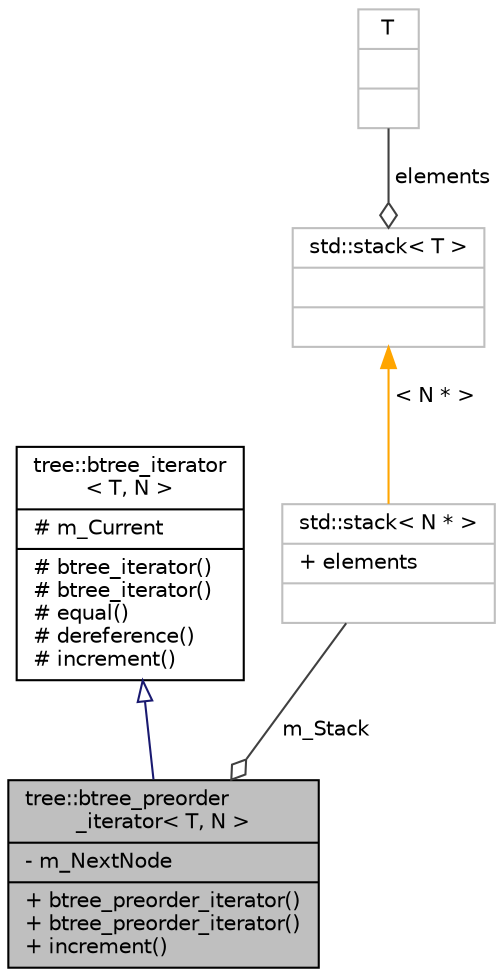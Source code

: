 digraph G
{
  edge [fontname="Helvetica",fontsize="10",labelfontname="Helvetica",labelfontsize="10"];
  node [fontname="Helvetica",fontsize="10",shape=record];
  Node1 [label="{tree::btree_preorder\l_iterator\< T, N \>\n|- m_NextNode\l|+ btree_preorder_iterator()\l+ btree_preorder_iterator()\l+ increment()\l}",height=0.2,width=0.4,color="black", fillcolor="grey75", style="filled" fontcolor="black"];
  Node2 -> Node1 [dir="back",color="midnightblue",fontsize="10",style="solid",arrowtail="onormal"];
  Node2 [label="{tree::btree_iterator\l\< T, N \>\n|# m_Current\l|# btree_iterator()\l# btree_iterator()\l# equal()\l# dereference()\l# increment()\l}",height=0.2,width=0.4,color="black", fillcolor="white", style="filled",URL="$classtree_1_1btree__iterator.html"];
  Node3 -> Node1 [color="grey25",fontsize="10",style="solid",label=" m_Stack" ,arrowhead="odiamond"];
  Node3 [label="{std::stack\< N * \>\n|+ elements\l|}",height=0.2,width=0.4,color="grey75", fillcolor="white", style="filled"];
  Node4 -> Node3 [dir="back",color="orange",fontsize="10",style="solid",label=" \< N * \>" ];
  Node4 [label="{std::stack\< T \>\n||}",height=0.2,width=0.4,color="grey75", fillcolor="white", style="filled",tooltip="STL class."];
  Node5 -> Node4 [color="grey25",fontsize="10",style="solid",label=" elements" ,arrowhead="odiamond"];
  Node5 [label="{T\n||}",height=0.2,width=0.4,color="grey75", fillcolor="white", style="filled"];
}
